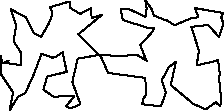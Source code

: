 unitsize(0.001cm);
draw((1380,939)--(1787,1009));
draw((1787,1009)--(2097,981));
draw((2097,981)--(2421,1007));
draw((2421,1007)--(2599,901));
draw((2599,901)--(2574,946));
draw((2574,946)--(2482,1183));
draw((2482,1183)--(2586,1286));
draw((2586,1286)--(2716,1432));
draw((2716,1432)--(2721,1482));
draw((2721,1482)--(2628,1479));
draw((2628,1479)--(2178,1619));
draw((2178,1619)--(2139,1806));
draw((2139,1806)--(2290,1810));
draw((2290,1810)--(2576,1676));
draw((2576,1676)--(2597,1830));
draw((2597,1830)--(2573,1969));
draw((2573,1969)--(2678,1825));
draw((2678,1825)--(2728,1698));
draw((2728,1698)--(2961,1605));
draw((2961,1605)--(2945,1622));
draw((2945,1622)--(3085,1528));
draw((3085,1528)--(3373,1646));
draw((3373,1646)--(3510,1671));
draw((3510,1671)--(3447,1830));
draw((3447,1830)--(3955,1743));
draw((3955,1743)--(3911,1673));
draw((3911,1673)--(3950,1558));
draw((3950,1558)--(3874,1318));
draw((3874,1318)--(3683,1533));
draw((3683,1533)--(3384,1498));
draw((3384,1498)--(3520,1079));
draw((3520,1079)--(3479,821));
draw((3479,821)--(3756,882));
draw((3756,882)--(3822,899));
draw((3822,899)--(3854,923));
draw((3854,923)--(3888,666));
draw((3888,666)--(3875,598));
draw((3875,598)--(3913,192));
draw((3913,192)--(3893,102));
draw((3893,102)--(3815,169));
draw((3815,169)--(3640,43));
draw((3640,43)--(3416,143));
draw((3416,143)--(3022,474));
draw((3022,474)--(3113,885));
draw((3113,885)--(2991,792));
draw((2991,792)--(2863,558));
draw((2863,558)--(2936,337));
draw((2936,337)--(2848,96));
draw((2848,96)--(2519,135));
draw((2519,135)--(2542,236));
draw((2542,236)--(2588,302));
draw((2588,302)--(2573,599));
draw((2573,599)--(1917,687));
draw((1917,687)--(1795,962));
draw((1795,962)--(1393,1368));
draw((1393,1368)--(1724,1642));
draw((1724,1642)--(1807,1711));
draw((1807,1711)--(1625,1651));
draw((1625,1651)--(1621,1830));
draw((1621,1830)--(1424,1728));
draw((1424,1728)--(1251,1832));
draw((1251,1832)--(1247,1945));
draw((1247,1945)--(1234,1946));
draw((1234,1946)--(890,1846));
draw((890,1846)--(929,1766));
draw((929,1766)--(928,1700));
draw((928,1700)--(872,1559));
draw((872,1559)--(738,1325));
draw((738,1325)--(611,1384));
draw((611,1384)--(463,1670));
draw((463,1670)--(198,1810));
draw((198,1810)--(298,1513));
draw((298,1513)--(274,1420));
draw((274,1420)--(252,1240));
draw((252,1240)--(378,1048));
draw((378,1048)--(376,825));
draw((376,825)--(123,862));
draw((123,862)--(161,906));
draw((161,906)--(53,857));
draw((53,857)--(22,987));
draw((22,987)--(19,674));
draw((19,674)--(241,341));
draw((241,341)--(178,24));
draw((178,24)--(327,265));
draw((327,265)--(457,334));
draw((457,334)--(611,673));
draw((611,673)--(742,1025));
draw((742,1025)--(938,955));
draw((938,955)--(984,965));
draw((984,965)--(1115,1052));
draw((1115,1052)--(1187,706));
draw((1187,706)--(839,620));
draw((839,620)--(776,392));
draw((776,392)--(953,268));
draw((953,268)--(1323,280));
draw((1323,280)--(1178,100));
draw((1178,100)--(1256,61));
draw((1256,61)--(1429,134));
draw((1429,134)--(1286,525));
draw((1286,525)--(1380,939));
